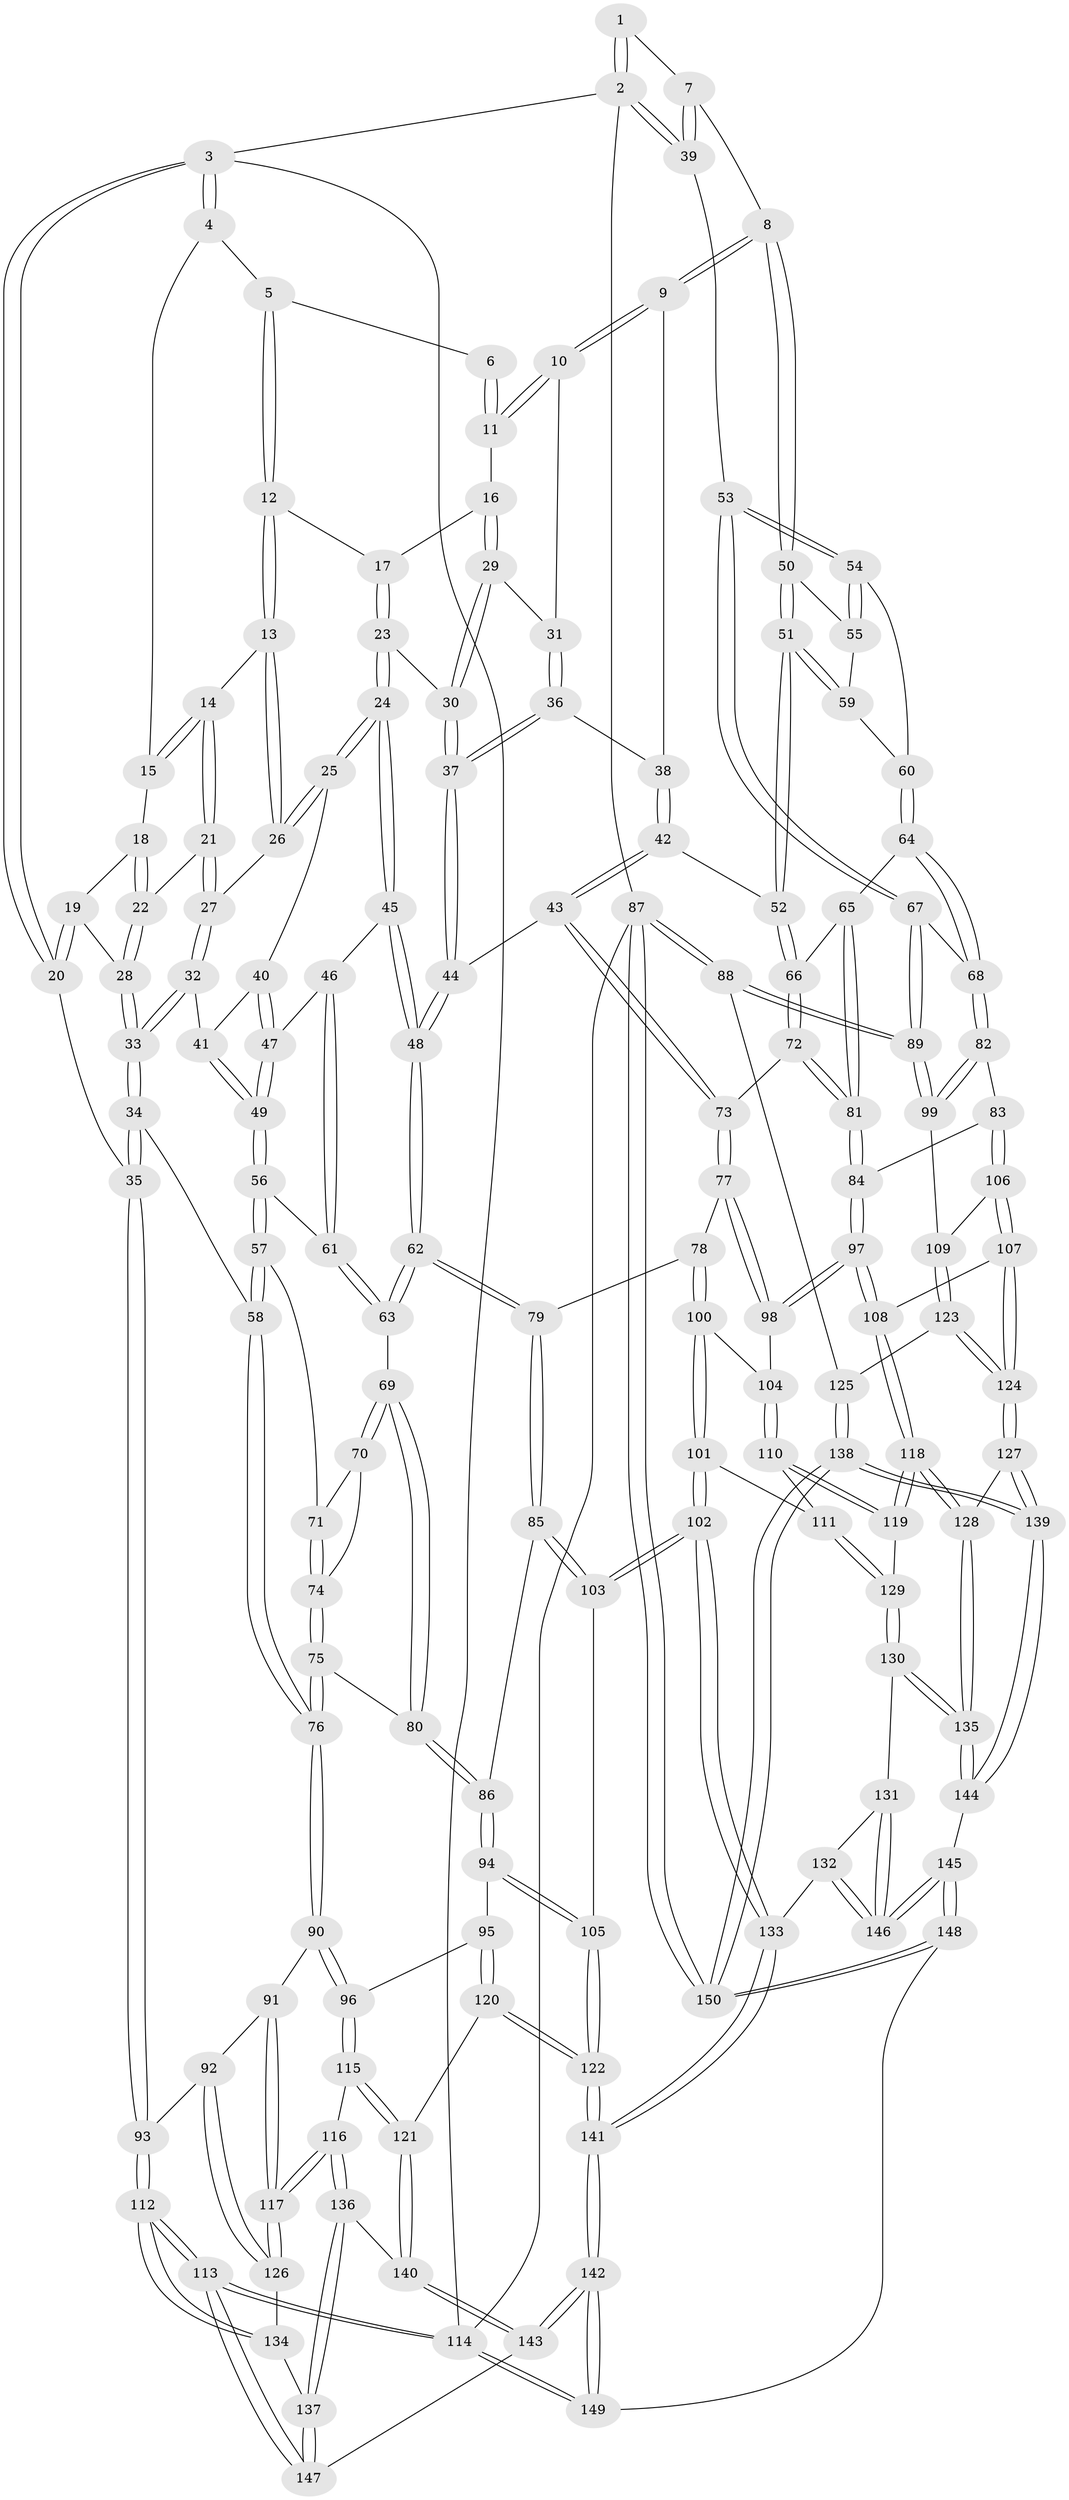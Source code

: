 // Generated by graph-tools (version 1.1) at 2025/17/03/09/25 04:17:21]
// undirected, 150 vertices, 372 edges
graph export_dot {
graph [start="1"]
  node [color=gray90,style=filled];
  1 [pos="+1+0"];
  2 [pos="+1+0"];
  3 [pos="+0+0"];
  4 [pos="+0.07557630564229145+0"];
  5 [pos="+0.41893616980865134+0"];
  6 [pos="+0.6170377320181991+0"];
  7 [pos="+0.8344284499066404+0.12343529835059262"];
  8 [pos="+0.8158824168039696+0.15554252275265767"];
  9 [pos="+0.8147329314335973+0.15531692890317378"];
  10 [pos="+0.6918502556973833+0.05510053945405008"];
  11 [pos="+0.6633105763827274+0.0009109818338337683"];
  12 [pos="+0.41253707365806014+0"];
  13 [pos="+0.27750320867585204+0.0670306430884863"];
  14 [pos="+0.1955802089018976+0.06024188376865395"];
  15 [pos="+0.12820645346904713+0"];
  16 [pos="+0.5616543739220559+0.08875917996756011"];
  17 [pos="+0.4204556775925767+0"];
  18 [pos="+0.10109004319176354+0.04966017558398918"];
  19 [pos="+0.04611965356118074+0.08981284578160655"];
  20 [pos="+0+0.174583180457288"];
  21 [pos="+0.18075475947551684+0.1340387939261953"];
  22 [pos="+0.1257962004159933+0.1381191334509923"];
  23 [pos="+0.42403880714738773+0.17276898609691782"];
  24 [pos="+0.33754310778381735+0.20350195303992866"];
  25 [pos="+0.2979918412835346+0.19328689626644543"];
  26 [pos="+0.28558524362240895+0.1786965759007767"];
  27 [pos="+0.20445297085890773+0.15723424569718086"];
  28 [pos="+0.10327558042523263+0.160681482239571"];
  29 [pos="+0.5691216828176013+0.1449072450239124"];
  30 [pos="+0.4515938543287253+0.1892061270163347"];
  31 [pos="+0.586300990908027+0.1514951137854074"];
  32 [pos="+0.13759353638259478+0.25465977148942653"];
  33 [pos="+0.03640835833850677+0.2855101428839998"];
  34 [pos="+0+0.3515742980685967"];
  35 [pos="+0+0.3768648216038503"];
  36 [pos="+0.6361051060537745+0.20866649322057657"];
  37 [pos="+0.5013366277142907+0.30367715111782956"];
  38 [pos="+0.653060997134635+0.21507414953586043"];
  39 [pos="+1+0.030355737632290613"];
  40 [pos="+0.2567934526296489+0.23615176233490284"];
  41 [pos="+0.19549153015470144+0.2590624120701311"];
  42 [pos="+0.6574149179371439+0.36714794046562516"];
  43 [pos="+0.6011753360419078+0.40318615961704485"];
  44 [pos="+0.5044035336310131+0.370794300099902"];
  45 [pos="+0.3426644847073307+0.32704425598043135"];
  46 [pos="+0.263157187779524+0.3295542873014197"];
  47 [pos="+0.25559084298503393+0.3281324640755413"];
  48 [pos="+0.41034893837359127+0.4259973815862098"];
  49 [pos="+0.22772615901799262+0.34158826237926065"];
  50 [pos="+0.8270098674769373+0.17552419597251076"];
  51 [pos="+0.8043664778864755+0.3010444559947673"];
  52 [pos="+0.7832762212184844+0.3625945536164596"];
  53 [pos="+1+0.26987611131258826"];
  54 [pos="+1+0.26188224014943756"];
  55 [pos="+0.9708503793284137+0.23104695844236808"];
  56 [pos="+0.19579934024120196+0.3782247749873497"];
  57 [pos="+0.17514480863439455+0.3948442215870599"];
  58 [pos="+0.11687727805507003+0.3965333034443185"];
  59 [pos="+0.9041190698138525+0.32596358893974936"];
  60 [pos="+0.9309627900912062+0.35988709098311705"];
  61 [pos="+0.2823272563446571+0.3854304792084933"];
  62 [pos="+0.4050561668622122+0.43526784258824847"];
  63 [pos="+0.3747934748410415+0.4426038793916676"];
  64 [pos="+0.8701871184586535+0.4455544475431359"];
  65 [pos="+0.8669548315807113+0.44437219463828886"];
  66 [pos="+0.8150289970464275+0.41230723410039094"];
  67 [pos="+1+0.41444418623426216"];
  68 [pos="+0.8858217793200851+0.4594815435246281"];
  69 [pos="+0.34715210657132944+0.4540897640887077"];
  70 [pos="+0.26066628292843186+0.4413008116756545"];
  71 [pos="+0.1823674260307378+0.4005697550321673"];
  72 [pos="+0.7111789517490539+0.5315537907875154"];
  73 [pos="+0.631210276885916+0.5217206428568866"];
  74 [pos="+0.22413201864943577+0.5064124731263402"];
  75 [pos="+0.22268251652918183+0.535875864416808"];
  76 [pos="+0.19167105773999607+0.5469177324690558"];
  77 [pos="+0.6093814703260111+0.5576758749040014"];
  78 [pos="+0.5779539655145814+0.5866738425328982"];
  79 [pos="+0.43477857046717333+0.5538865414156475"];
  80 [pos="+0.270766410832323+0.5429122871792575"];
  81 [pos="+0.7639499465912963+0.5849219993338115"];
  82 [pos="+0.9154494180036441+0.597039337620749"];
  83 [pos="+0.8636921173484879+0.6134219770451317"];
  84 [pos="+0.7789619320517093+0.614745587549569"];
  85 [pos="+0.4111378568468309+0.5984965977001242"];
  86 [pos="+0.305275463872859+0.622040999830568"];
  87 [pos="+1+1"];
  88 [pos="+1+0.70250255649246"];
  89 [pos="+1+0.6515026841462416"];
  90 [pos="+0.129698930021024+0.624682138453392"];
  91 [pos="+0.036072323918930595+0.6000199881940669"];
  92 [pos="+0+0.5508424755278014"];
  93 [pos="+0+0.5190263701427164"];
  94 [pos="+0.29168668132380593+0.6420680068201793"];
  95 [pos="+0.1975576798846325+0.6717052530886918"];
  96 [pos="+0.13472268290711342+0.6306032081736649"];
  97 [pos="+0.7393743998142853+0.6792074122107462"];
  98 [pos="+0.7231648040910491+0.6728666470191519"];
  99 [pos="+0.9469121643693191+0.6155868764367882"];
  100 [pos="+0.5765594086935812+0.6255941694760065"];
  101 [pos="+0.5246688739678772+0.7310434779949206"];
  102 [pos="+0.451667297023088+0.7476794703198868"];
  103 [pos="+0.4488745997414848+0.7447805471604346"];
  104 [pos="+0.6398210691761008+0.6746406226199514"];
  105 [pos="+0.3324364737979894+0.7283119425439342"];
  106 [pos="+0.8443834935278988+0.7001231410497507"];
  107 [pos="+0.8086105411592672+0.7337079356457062"];
  108 [pos="+0.7447516412772198+0.72697997240137"];
  109 [pos="+0.9038668438427422+0.7249644526615787"];
  110 [pos="+0.6337075464771792+0.7304555830369917"];
  111 [pos="+0.5331105529157903+0.73619068935187"];
  112 [pos="+0+0.7432637791199691"];
  113 [pos="+0+1"];
  114 [pos="+0+1"];
  115 [pos="+0.10003027597473085+0.7793089650032771"];
  116 [pos="+0.0874526054671291+0.7844968625339481"];
  117 [pos="+0.08519149056594905+0.7841400364381601"];
  118 [pos="+0.7174647990529931+0.7789512977532117"];
  119 [pos="+0.6879032011035031+0.7653388943017156"];
  120 [pos="+0.21917345343113154+0.7844047889616054"];
  121 [pos="+0.195009455493694+0.7965760981421579"];
  122 [pos="+0.254871915548563+0.7991562785306563"];
  123 [pos="+0.9013230406761162+0.7738244635663023"];
  124 [pos="+0.8812529116742148+0.7857169660634469"];
  125 [pos="+0.9147040044672824+0.7766128456848442"];
  126 [pos="+0.07495815250169918+0.7844488810055371"];
  127 [pos="+0.8515514380861897+0.8506584489530551"];
  128 [pos="+0.7167059941864395+0.8696409857113218"];
  129 [pos="+0.5667769733192973+0.7801657895507035"];
  130 [pos="+0.5909723151725634+0.8269199060242375"];
  131 [pos="+0.5604650345802419+0.8544510762730733"];
  132 [pos="+0.4479061791091187+0.8711538265486968"];
  133 [pos="+0.428373626527551+0.8621248009730706"];
  134 [pos="+0.04857228262744253+0.7956975155828507"];
  135 [pos="+0.7147159462756868+0.8726139714722134"];
  136 [pos="+0.09551864544813385+0.8496268972640597"];
  137 [pos="+0.024278348210089618+0.8959834077137573"];
  138 [pos="+1+1"];
  139 [pos="+1+1"];
  140 [pos="+0.15096461887007412+0.8834536982568857"];
  141 [pos="+0.33845468318438454+0.9266816332888896"];
  142 [pos="+0.27194649960195727+1"];
  143 [pos="+0.15122539910363383+0.8865157786572417"];
  144 [pos="+0.7125066406239758+0.8848867003014668"];
  145 [pos="+0.6256130218535498+1"];
  146 [pos="+0.5891382864839317+1"];
  147 [pos="+0+0.949300199881471"];
  148 [pos="+0.6150135169728556+1"];
  149 [pos="+0.25850057399087417+1"];
  150 [pos="+1+1"];
  1 -- 2;
  1 -- 2;
  1 -- 7;
  2 -- 3;
  2 -- 39;
  2 -- 39;
  2 -- 87;
  3 -- 4;
  3 -- 4;
  3 -- 20;
  3 -- 20;
  3 -- 114;
  4 -- 5;
  4 -- 15;
  5 -- 6;
  5 -- 12;
  5 -- 12;
  6 -- 11;
  6 -- 11;
  7 -- 8;
  7 -- 39;
  7 -- 39;
  8 -- 9;
  8 -- 9;
  8 -- 50;
  8 -- 50;
  9 -- 10;
  9 -- 10;
  9 -- 38;
  10 -- 11;
  10 -- 11;
  10 -- 31;
  11 -- 16;
  12 -- 13;
  12 -- 13;
  12 -- 17;
  13 -- 14;
  13 -- 26;
  13 -- 26;
  14 -- 15;
  14 -- 15;
  14 -- 21;
  14 -- 21;
  15 -- 18;
  16 -- 17;
  16 -- 29;
  16 -- 29;
  17 -- 23;
  17 -- 23;
  18 -- 19;
  18 -- 22;
  18 -- 22;
  19 -- 20;
  19 -- 20;
  19 -- 28;
  20 -- 35;
  21 -- 22;
  21 -- 27;
  21 -- 27;
  22 -- 28;
  22 -- 28;
  23 -- 24;
  23 -- 24;
  23 -- 30;
  24 -- 25;
  24 -- 25;
  24 -- 45;
  24 -- 45;
  25 -- 26;
  25 -- 26;
  25 -- 40;
  26 -- 27;
  27 -- 32;
  27 -- 32;
  28 -- 33;
  28 -- 33;
  29 -- 30;
  29 -- 30;
  29 -- 31;
  30 -- 37;
  30 -- 37;
  31 -- 36;
  31 -- 36;
  32 -- 33;
  32 -- 33;
  32 -- 41;
  33 -- 34;
  33 -- 34;
  34 -- 35;
  34 -- 35;
  34 -- 58;
  35 -- 93;
  35 -- 93;
  36 -- 37;
  36 -- 37;
  36 -- 38;
  37 -- 44;
  37 -- 44;
  38 -- 42;
  38 -- 42;
  39 -- 53;
  40 -- 41;
  40 -- 47;
  40 -- 47;
  41 -- 49;
  41 -- 49;
  42 -- 43;
  42 -- 43;
  42 -- 52;
  43 -- 44;
  43 -- 73;
  43 -- 73;
  44 -- 48;
  44 -- 48;
  45 -- 46;
  45 -- 48;
  45 -- 48;
  46 -- 47;
  46 -- 61;
  46 -- 61;
  47 -- 49;
  47 -- 49;
  48 -- 62;
  48 -- 62;
  49 -- 56;
  49 -- 56;
  50 -- 51;
  50 -- 51;
  50 -- 55;
  51 -- 52;
  51 -- 52;
  51 -- 59;
  51 -- 59;
  52 -- 66;
  52 -- 66;
  53 -- 54;
  53 -- 54;
  53 -- 67;
  53 -- 67;
  54 -- 55;
  54 -- 55;
  54 -- 60;
  55 -- 59;
  56 -- 57;
  56 -- 57;
  56 -- 61;
  57 -- 58;
  57 -- 58;
  57 -- 71;
  58 -- 76;
  58 -- 76;
  59 -- 60;
  60 -- 64;
  60 -- 64;
  61 -- 63;
  61 -- 63;
  62 -- 63;
  62 -- 63;
  62 -- 79;
  62 -- 79;
  63 -- 69;
  64 -- 65;
  64 -- 68;
  64 -- 68;
  65 -- 66;
  65 -- 81;
  65 -- 81;
  66 -- 72;
  66 -- 72;
  67 -- 68;
  67 -- 89;
  67 -- 89;
  68 -- 82;
  68 -- 82;
  69 -- 70;
  69 -- 70;
  69 -- 80;
  69 -- 80;
  70 -- 71;
  70 -- 74;
  71 -- 74;
  71 -- 74;
  72 -- 73;
  72 -- 81;
  72 -- 81;
  73 -- 77;
  73 -- 77;
  74 -- 75;
  74 -- 75;
  75 -- 76;
  75 -- 76;
  75 -- 80;
  76 -- 90;
  76 -- 90;
  77 -- 78;
  77 -- 98;
  77 -- 98;
  78 -- 79;
  78 -- 100;
  78 -- 100;
  79 -- 85;
  79 -- 85;
  80 -- 86;
  80 -- 86;
  81 -- 84;
  81 -- 84;
  82 -- 83;
  82 -- 99;
  82 -- 99;
  83 -- 84;
  83 -- 106;
  83 -- 106;
  84 -- 97;
  84 -- 97;
  85 -- 86;
  85 -- 103;
  85 -- 103;
  86 -- 94;
  86 -- 94;
  87 -- 88;
  87 -- 88;
  87 -- 150;
  87 -- 150;
  87 -- 114;
  88 -- 89;
  88 -- 89;
  88 -- 125;
  89 -- 99;
  89 -- 99;
  90 -- 91;
  90 -- 96;
  90 -- 96;
  91 -- 92;
  91 -- 117;
  91 -- 117;
  92 -- 93;
  92 -- 126;
  92 -- 126;
  93 -- 112;
  93 -- 112;
  94 -- 95;
  94 -- 105;
  94 -- 105;
  95 -- 96;
  95 -- 120;
  95 -- 120;
  96 -- 115;
  96 -- 115;
  97 -- 98;
  97 -- 98;
  97 -- 108;
  97 -- 108;
  98 -- 104;
  99 -- 109;
  100 -- 101;
  100 -- 101;
  100 -- 104;
  101 -- 102;
  101 -- 102;
  101 -- 111;
  102 -- 103;
  102 -- 103;
  102 -- 133;
  102 -- 133;
  103 -- 105;
  104 -- 110;
  104 -- 110;
  105 -- 122;
  105 -- 122;
  106 -- 107;
  106 -- 107;
  106 -- 109;
  107 -- 108;
  107 -- 124;
  107 -- 124;
  108 -- 118;
  108 -- 118;
  109 -- 123;
  109 -- 123;
  110 -- 111;
  110 -- 119;
  110 -- 119;
  111 -- 129;
  111 -- 129;
  112 -- 113;
  112 -- 113;
  112 -- 134;
  112 -- 134;
  113 -- 114;
  113 -- 114;
  113 -- 147;
  113 -- 147;
  114 -- 149;
  114 -- 149;
  115 -- 116;
  115 -- 121;
  115 -- 121;
  116 -- 117;
  116 -- 117;
  116 -- 136;
  116 -- 136;
  117 -- 126;
  117 -- 126;
  118 -- 119;
  118 -- 119;
  118 -- 128;
  118 -- 128;
  119 -- 129;
  120 -- 121;
  120 -- 122;
  120 -- 122;
  121 -- 140;
  121 -- 140;
  122 -- 141;
  122 -- 141;
  123 -- 124;
  123 -- 124;
  123 -- 125;
  124 -- 127;
  124 -- 127;
  125 -- 138;
  125 -- 138;
  126 -- 134;
  127 -- 128;
  127 -- 139;
  127 -- 139;
  128 -- 135;
  128 -- 135;
  129 -- 130;
  129 -- 130;
  130 -- 131;
  130 -- 135;
  130 -- 135;
  131 -- 132;
  131 -- 146;
  131 -- 146;
  132 -- 133;
  132 -- 146;
  132 -- 146;
  133 -- 141;
  133 -- 141;
  134 -- 137;
  135 -- 144;
  135 -- 144;
  136 -- 137;
  136 -- 137;
  136 -- 140;
  137 -- 147;
  137 -- 147;
  138 -- 139;
  138 -- 139;
  138 -- 150;
  138 -- 150;
  139 -- 144;
  139 -- 144;
  140 -- 143;
  140 -- 143;
  141 -- 142;
  141 -- 142;
  142 -- 143;
  142 -- 143;
  142 -- 149;
  142 -- 149;
  143 -- 147;
  144 -- 145;
  145 -- 146;
  145 -- 146;
  145 -- 148;
  145 -- 148;
  148 -- 149;
  148 -- 150;
  148 -- 150;
}
